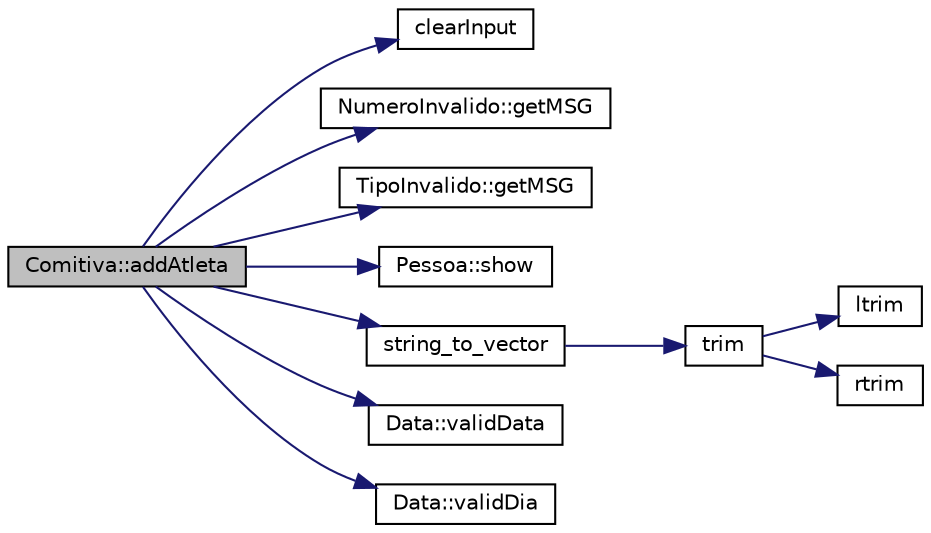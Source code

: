 digraph "Comitiva::addAtleta"
{
 // LATEX_PDF_SIZE
  edge [fontname="Helvetica",fontsize="10",labelfontname="Helvetica",labelfontsize="10"];
  node [fontname="Helvetica",fontsize="10",shape=record];
  rankdir="LR";
  Node1 [label="Comitiva::addAtleta",height=0.2,width=0.4,color="black", fillcolor="grey75", style="filled", fontcolor="black",tooltip="Esta função adiciona um Atleta à Comitiva."];
  Node1 -> Node2 [color="midnightblue",fontsize="10",style="solid",fontname="Helvetica"];
  Node2 [label="clearInput",height=0.2,width=0.4,color="black", fillcolor="white", style="filled",URL="$utils_8cpp.html#a5d555657ce648c1a47abb70f1029589d",tooltip="Limpa o input buffer."];
  Node1 -> Node3 [color="midnightblue",fontsize="10",style="solid",fontname="Helvetica"];
  Node3 [label="NumeroInvalido::getMSG",height=0.2,width=0.4,color="black", fillcolor="white", style="filled",URL="$class_numero_invalido.html#a5c448d3329c6ac238680652aeeaef4c7",tooltip="Esta função retorna a mensagem de erro de número inválido."];
  Node1 -> Node4 [color="midnightblue",fontsize="10",style="solid",fontname="Helvetica"];
  Node4 [label="TipoInvalido::getMSG",height=0.2,width=0.4,color="black", fillcolor="white", style="filled",URL="$class_tipo_invalido.html#a2ab2856e2ba29b748798c49216ce0242",tooltip="Esta função retorna a mensagem de erro de tipo inválido."];
  Node1 -> Node5 [color="midnightblue",fontsize="10",style="solid",fontname="Helvetica"];
  Node5 [label="Pessoa::show",height=0.2,width=0.4,color="black", fillcolor="white", style="filled",URL="$class_pessoa.html#a843ab4a49d655dc565edd00c64b97fe3",tooltip="Imprime a informação detalhada dos elementos comuns de Atleta e Staff de uma pessoa."];
  Node1 -> Node6 [color="midnightblue",fontsize="10",style="solid",fontname="Helvetica"];
  Node6 [label="string_to_vector",height=0.2,width=0.4,color="black", fillcolor="white", style="filled",URL="$utils_8cpp.html#a47b3263df66ddefa2fe54ac4f9fd2247",tooltip="Decompõe uma string com elementos separados por vírgula num vetor com esses elementos."];
  Node6 -> Node7 [color="midnightblue",fontsize="10",style="solid",fontname="Helvetica"];
  Node7 [label="trim",height=0.2,width=0.4,color="black", fillcolor="white", style="filled",URL="$utils_8cpp.html#adc61ec70963fb00fb3ff6648a60bacaf",tooltip="Remove os espaços de uma dada string (no início e no fim), passada como argumento."];
  Node7 -> Node8 [color="midnightblue",fontsize="10",style="solid",fontname="Helvetica"];
  Node8 [label="ltrim",height=0.2,width=0.4,color="black", fillcolor="white", style="filled",URL="$utils_8cpp.html#ae4c2068faaefc606cc34672057524393",tooltip="Remove os espaços no início de uma dada string, passada como argumento."];
  Node7 -> Node9 [color="midnightblue",fontsize="10",style="solid",fontname="Helvetica"];
  Node9 [label="rtrim",height=0.2,width=0.4,color="black", fillcolor="white", style="filled",URL="$utils_8cpp.html#ac6645a859c82ba752011a510c0702ce0",tooltip="Remove os espaços no fim de uma dada string, passada como argumento."];
  Node1 -> Node10 [color="midnightblue",fontsize="10",style="solid",fontname="Helvetica"];
  Node10 [label="Data::validData",height=0.2,width=0.4,color="black", fillcolor="white", style="filled",URL="$class_data.html#a05a0274122eb4b1f722474845c636edc",tooltip="Confirma se a Data é válida."];
  Node1 -> Node11 [color="midnightblue",fontsize="10",style="solid",fontname="Helvetica"];
  Node11 [label="Data::validDia",height=0.2,width=0.4,color="black", fillcolor="white", style="filled",URL="$class_data.html#a534a50500474a1724fc93bf4c92b94d1",tooltip="Confirma se o dia (elemento passado como argumento) existe."];
}
